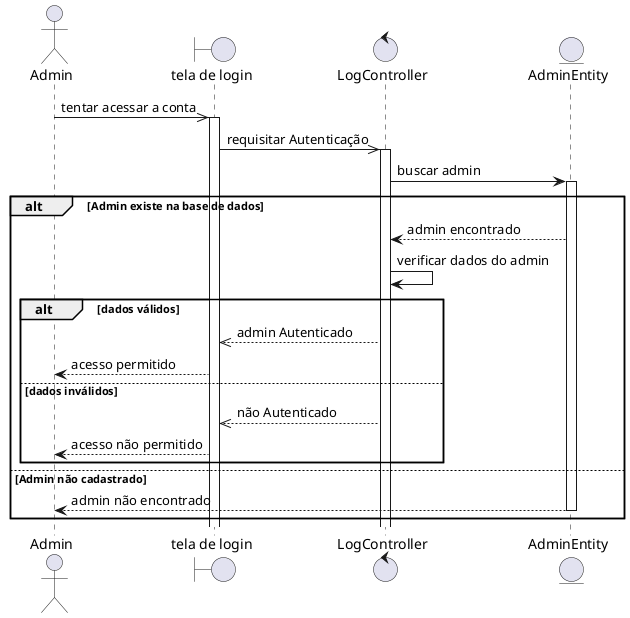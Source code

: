 @startuml
actor Admin
boundary "tela de login" as login
control LogController as controle
entity AdminEntity as entidade

Admin ->> login: tentar acessar a conta
activate login
login ->> controle: requisitar Autenticação
activate controle

controle -> entidade: buscar admin
    activate entidade
    alt Admin existe na base de dados
        
        entidade --> controle: admin encontrado
        'deactivate controle
         controle -> controle: verificar dados do admin
        alt dados válidos
            controle -->> login: admin Autenticado
            login --> Admin: acesso permitido 
        else dados inválidos
            
            login <<-- controle: não Autenticado
            login --> Admin: acesso não permitido
        end
       
    else Admin não cadastrado
        
        entidade --> Admin: admin não encontrado
        deactivate entidade
end
@enduml